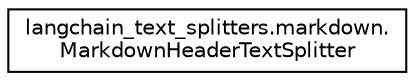 digraph "Graphical Class Hierarchy"
{
 // LATEX_PDF_SIZE
  edge [fontname="Helvetica",fontsize="10",labelfontname="Helvetica",labelfontsize="10"];
  node [fontname="Helvetica",fontsize="10",shape=record];
  rankdir="LR";
  Node0 [label="langchain_text_splitters.markdown.\lMarkdownHeaderTextSplitter",height=0.2,width=0.4,color="black", fillcolor="white", style="filled",URL="$classlangchain__text__splitters_1_1markdown_1_1MarkdownHeaderTextSplitter.html",tooltip=" "];
}
